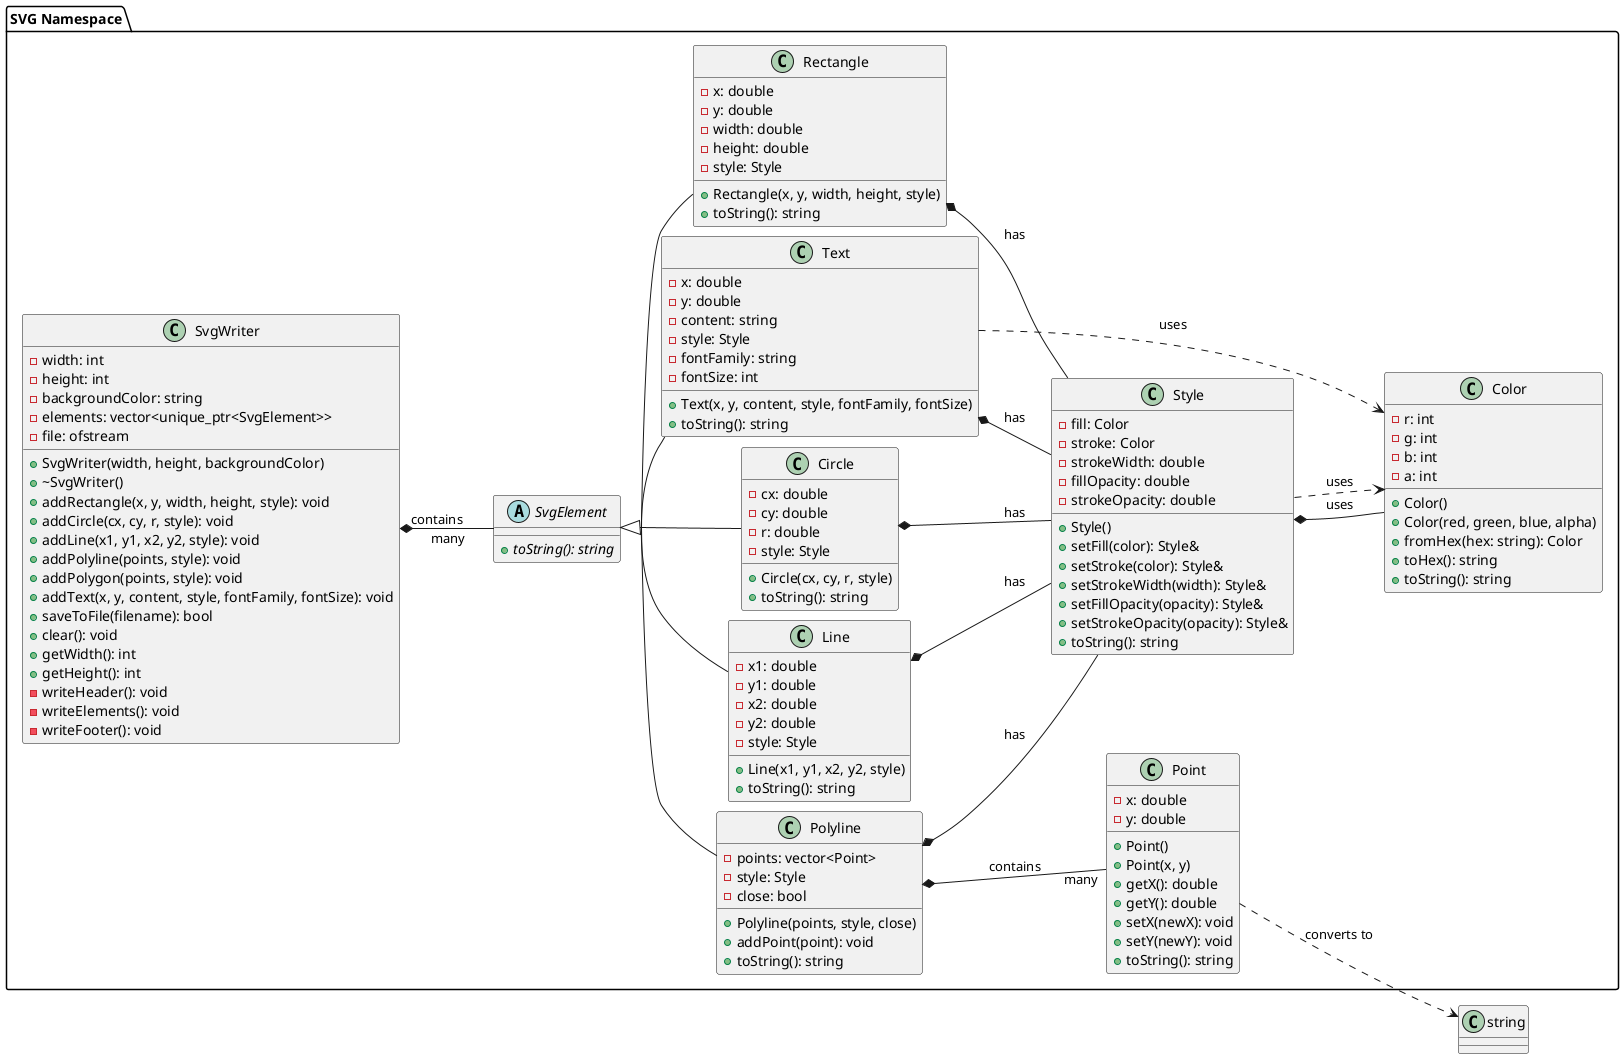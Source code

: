 @startuml SVGClassDiagram

' Настройки отображения
skinparam groupInheritance 2
skinparam nodesep 10
skinparam ranksep 20
left to right direction

' Пакеты/пространства имен
package "SVG Namespace" {

  ' Базовый класс и интерфейсы
  abstract class SvgElement {
    {abstract} +toString(): string
  }

  ' Классы данных
  class Color {
    -r: int
    -g: int
    -b: int
    -a: int
    +Color()
    +Color(red, green, blue, alpha)
    +fromHex(hex: string): Color
    +toHex(): string
    +toString(): string
  }

  class Point {
    -x: double
    -y: double
    +Point()
    +Point(x, y)
    +getX(): double
    +getY(): double
    +setX(newX): void
    +setY(newY): void
    +toString(): string
  }

  class Style {
    -fill: Color
    -stroke: Color
    -strokeWidth: double
    -fillOpacity: double
    -strokeOpacity: double
    +Style()
    +setFill(color): Style&
    +setStroke(color): Style&
    +setStrokeWidth(width): Style&
    +setFillOpacity(opacity): Style&
    +setStrokeOpacity(opacity): Style&
    +toString(): string
  }

  ' Графические элементы
  class Rectangle {
    -x: double
    -y: double
    -width: double
    -height: double
    -style: Style
    +Rectangle(x, y, width, height, style)
    +toString(): string
  }

  class Circle {
    -cx: double
    -cy: double
    -r: double
    -style: Style
    +Circle(cx, cy, r, style)
    +toString(): string
  }

  class Line {
    -x1: double
    -y1: double
    -x2: double
    -y2: double
    -style: Style
    +Line(x1, y1, x2, y2, style)
    +toString(): string
  }

  class Polyline {
    -points: vector<Point>
    -style: Style
    -close: bool
    +Polyline(points, style, close)
    +addPoint(point): void
    +toString(): string
  }

  class Text {
    -x: double
    -y: double
    -content: string
    -style: Style
    -fontFamily: string
    -fontSize: int
    +Text(x, y, content, style, fontFamily, fontSize)
    +toString(): string
  }

  ' Главный класс
  class SvgWriter {
    -width: int
    -height: int
    -backgroundColor: string
    -elements: vector<unique_ptr<SvgElement>>
    -file: ofstream
    +SvgWriter(width, height, backgroundColor)
    +~SvgWriter()
    +addRectangle(x, y, width, height, style): void
    +addCircle(cx, cy, r, style): void
    +addLine(x1, y1, x2, y2, style): void
    +addPolyline(points, style): void
    +addPolygon(points, style): void
    +addText(x, y, content, style, fontFamily, fontSize): void
    +saveToFile(filename): bool
    +clear(): void
    +getWidth(): int
    +getHeight(): int
    -writeHeader(): void
    -writeElements(): void
    -writeFooter(): void
  }
}

' Наследование
SvgElement <|-- Rectangle
SvgElement <|-- Circle
SvgElement <|-- Line
SvgElement <|-- Polyline
SvgElement <|-- Text

' Композиция и агрегация
SvgWriter *-- "many" SvgElement : contains
Rectangle *-- Style : has
Circle *-- Style : has
Line *-- Style : has
Polyline *-- Style : has
Text *-- Style : has
Polyline *-- "many" Point : contains
Style *-- Color : uses

' Зависимости
Text ..> Color : uses
Style ..> Color : uses
Point ..> string : converts to

' Группировка для лучшей визуализации
'package "Graphic Elements" {
'  Rectangle
'  Circle
'  Line
'  Polyline
'  Text
'}

'package "Data Types" {
'  Color
'  Point
'  Style
'}

@enduml
